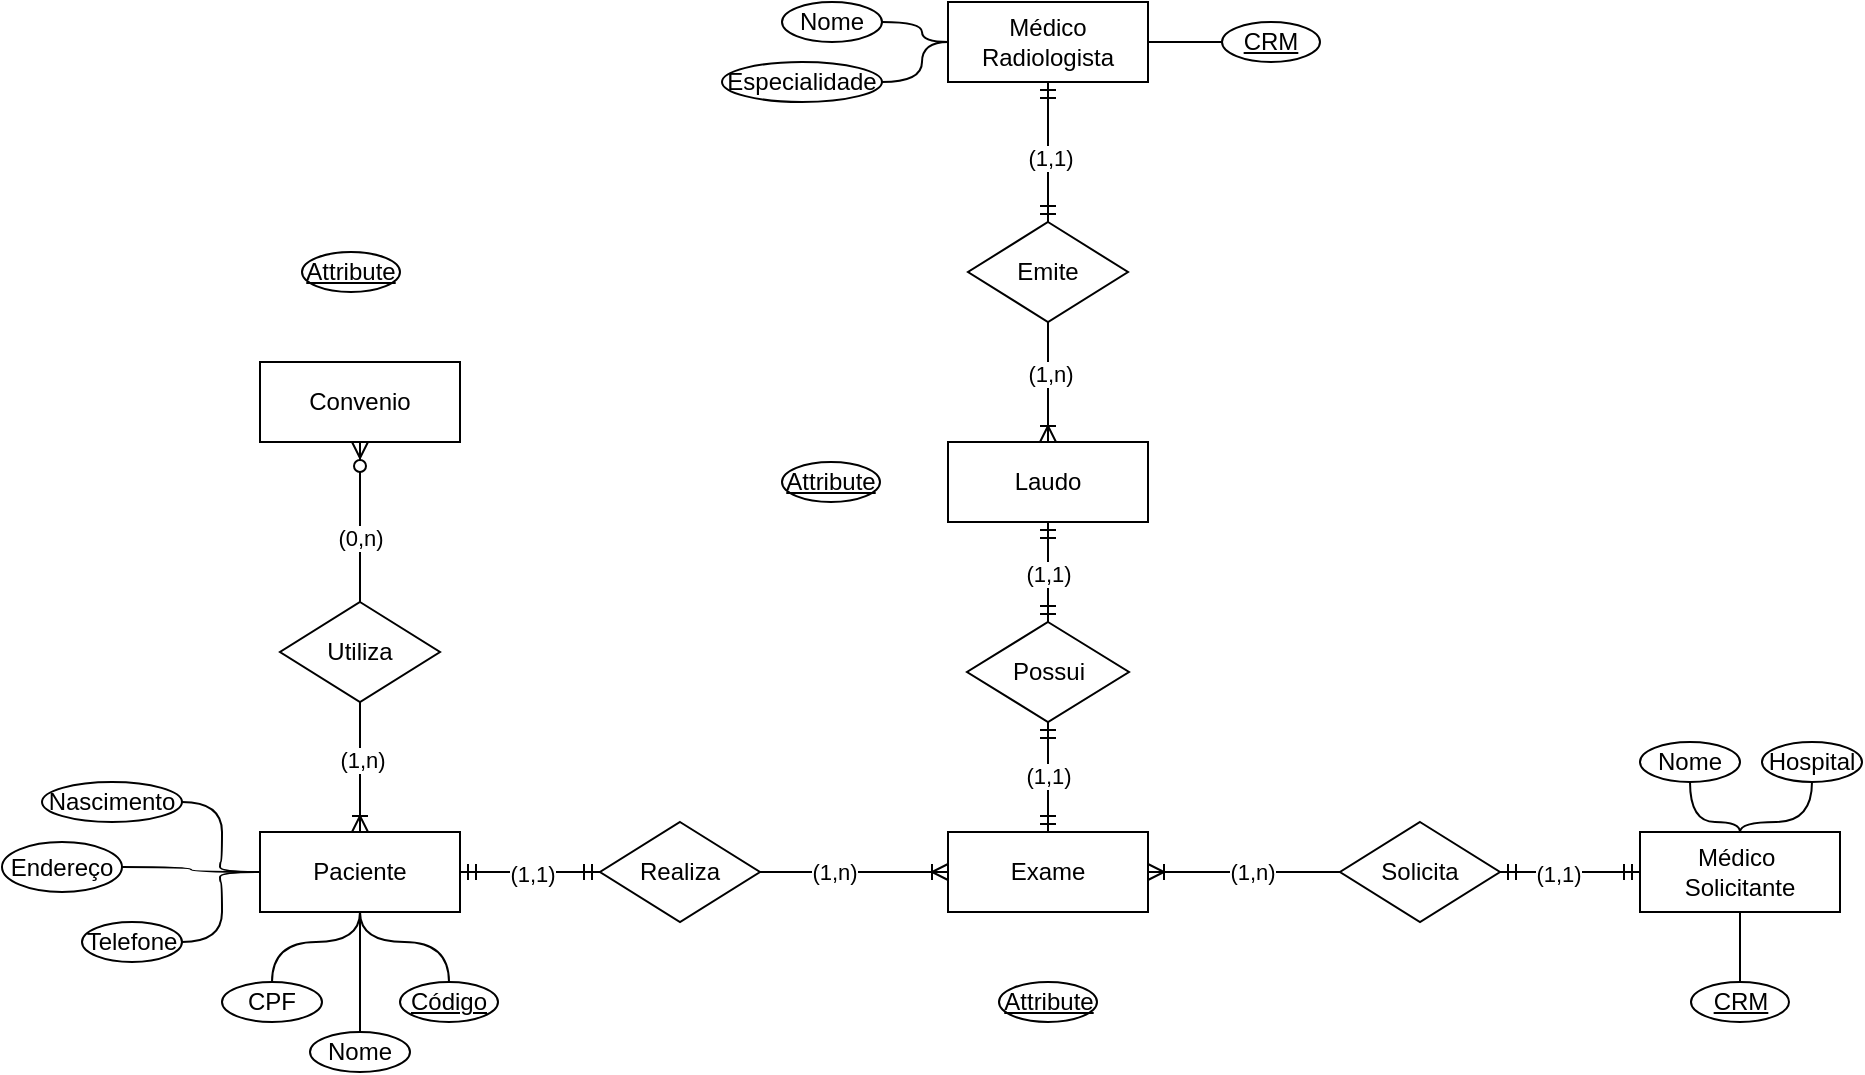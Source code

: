 <mxfile version="28.2.5">
  <diagram name="Página-1" id="9XiEAYyIDjaYyXeT1-S3">
    <mxGraphModel dx="2031" dy="661" grid="1" gridSize="10" guides="1" tooltips="1" connect="1" arrows="1" fold="1" page="1" pageScale="1" pageWidth="827" pageHeight="1169" math="0" shadow="0">
      <root>
        <mxCell id="0" />
        <mxCell id="1" parent="0" />
        <mxCell id="WVUqpbFxp66bCRPRu-xf-1" value="Paciente" style="whiteSpace=wrap;html=1;align=center;" parent="1" vertex="1">
          <mxGeometry x="-81" y="465" width="100" height="40" as="geometry" />
        </mxCell>
        <mxCell id="WVUqpbFxp66bCRPRu-xf-2" value="Médico&amp;nbsp;&lt;div&gt;Solicitante&lt;/div&gt;" style="whiteSpace=wrap;html=1;align=center;" parent="1" vertex="1">
          <mxGeometry x="609" y="465" width="100" height="40" as="geometry" />
        </mxCell>
        <mxCell id="WVUqpbFxp66bCRPRu-xf-3" value="Médico Radiologista" style="whiteSpace=wrap;html=1;align=center;" parent="1" vertex="1">
          <mxGeometry x="263" y="50" width="100" height="40" as="geometry" />
        </mxCell>
        <mxCell id="WVUqpbFxp66bCRPRu-xf-4" value="Exame" style="whiteSpace=wrap;html=1;align=center;" parent="1" vertex="1">
          <mxGeometry x="263" y="465" width="100" height="40" as="geometry" />
        </mxCell>
        <mxCell id="WVUqpbFxp66bCRPRu-xf-5" value="Convenio" style="whiteSpace=wrap;html=1;align=center;" parent="1" vertex="1">
          <mxGeometry x="-81" y="230" width="100" height="40" as="geometry" />
        </mxCell>
        <mxCell id="WVUqpbFxp66bCRPRu-xf-6" value="Laudo" style="whiteSpace=wrap;html=1;align=center;" parent="1" vertex="1">
          <mxGeometry x="263" y="270" width="100" height="40" as="geometry" />
        </mxCell>
        <mxCell id="WVUqpbFxp66bCRPRu-xf-8" value="Realiza" style="shape=rhombus;perimeter=rhombusPerimeter;whiteSpace=wrap;html=1;align=center;" parent="1" vertex="1">
          <mxGeometry x="89" y="460" width="80" height="50" as="geometry" />
        </mxCell>
        <mxCell id="Y5SOhLk5kEH37UTc9Dix-1" value="" style="edgeStyle=entityRelationEdgeStyle;fontSize=12;html=1;endArrow=ERoneToMany;rounded=0;entryX=0;entryY=0.5;entryDx=0;entryDy=0;exitX=1;exitY=0.5;exitDx=0;exitDy=0;" edge="1" parent="1" source="WVUqpbFxp66bCRPRu-xf-8" target="WVUqpbFxp66bCRPRu-xf-4">
          <mxGeometry width="100" height="100" relative="1" as="geometry">
            <mxPoint x="259" y="775" as="sourcePoint" />
            <mxPoint x="359" y="675" as="targetPoint" />
          </mxGeometry>
        </mxCell>
        <mxCell id="Y5SOhLk5kEH37UTc9Dix-2" value="(1,n)" style="edgeLabel;html=1;align=center;verticalAlign=middle;resizable=0;points=[];" vertex="1" connectable="0" parent="Y5SOhLk5kEH37UTc9Dix-1">
          <mxGeometry x="-0.22" y="-3" relative="1" as="geometry">
            <mxPoint y="-3" as="offset" />
          </mxGeometry>
        </mxCell>
        <mxCell id="Y5SOhLk5kEH37UTc9Dix-3" value="" style="edgeStyle=entityRelationEdgeStyle;fontSize=12;html=1;endArrow=ERmandOne;startArrow=ERmandOne;rounded=0;entryX=0;entryY=0.5;entryDx=0;entryDy=0;exitX=1;exitY=0.5;exitDx=0;exitDy=0;" edge="1" parent="1" source="WVUqpbFxp66bCRPRu-xf-1" target="WVUqpbFxp66bCRPRu-xf-8">
          <mxGeometry width="100" height="100" relative="1" as="geometry">
            <mxPoint x="259" y="775" as="sourcePoint" />
            <mxPoint x="359" y="675" as="targetPoint" />
          </mxGeometry>
        </mxCell>
        <mxCell id="Y5SOhLk5kEH37UTc9Dix-4" value="(1,1)" style="edgeLabel;html=1;align=center;verticalAlign=middle;resizable=0;points=[];" vertex="1" connectable="0" parent="Y5SOhLk5kEH37UTc9Dix-3">
          <mxGeometry x="0.015" y="-1" relative="1" as="geometry">
            <mxPoint as="offset" />
          </mxGeometry>
        </mxCell>
        <mxCell id="Y5SOhLk5kEH37UTc9Dix-5" value="Solicita" style="shape=rhombus;perimeter=rhombusPerimeter;whiteSpace=wrap;html=1;align=center;" vertex="1" parent="1">
          <mxGeometry x="459" y="460" width="80" height="50" as="geometry" />
        </mxCell>
        <mxCell id="Y5SOhLk5kEH37UTc9Dix-6" value="" style="edgeStyle=entityRelationEdgeStyle;fontSize=12;html=1;endArrow=ERoneToMany;rounded=0;entryX=1;entryY=0.5;entryDx=0;entryDy=0;exitX=0;exitY=0.5;exitDx=0;exitDy=0;" edge="1" parent="1" source="Y5SOhLk5kEH37UTc9Dix-5" target="WVUqpbFxp66bCRPRu-xf-4">
          <mxGeometry width="100" height="100" relative="1" as="geometry">
            <mxPoint x="259" y="775" as="sourcePoint" />
            <mxPoint x="359" y="675" as="targetPoint" />
          </mxGeometry>
        </mxCell>
        <mxCell id="Y5SOhLk5kEH37UTc9Dix-7" value="(1,n)" style="edgeLabel;html=1;align=center;verticalAlign=middle;resizable=0;points=[];" vertex="1" connectable="0" parent="Y5SOhLk5kEH37UTc9Dix-6">
          <mxGeometry x="-0.076" relative="1" as="geometry">
            <mxPoint as="offset" />
          </mxGeometry>
        </mxCell>
        <mxCell id="Y5SOhLk5kEH37UTc9Dix-8" value="" style="edgeStyle=entityRelationEdgeStyle;fontSize=12;html=1;endArrow=ERmandOne;startArrow=ERmandOne;rounded=0;entryX=0;entryY=0.5;entryDx=0;entryDy=0;exitX=1;exitY=0.5;exitDx=0;exitDy=0;" edge="1" parent="1" source="Y5SOhLk5kEH37UTc9Dix-5" target="WVUqpbFxp66bCRPRu-xf-2">
          <mxGeometry width="100" height="100" relative="1" as="geometry">
            <mxPoint x="259" y="775" as="sourcePoint" />
            <mxPoint x="359" y="675" as="targetPoint" />
          </mxGeometry>
        </mxCell>
        <mxCell id="Y5SOhLk5kEH37UTc9Dix-9" value="(1,1)" style="edgeLabel;html=1;align=center;verticalAlign=middle;resizable=0;points=[];" vertex="1" connectable="0" parent="Y5SOhLk5kEH37UTc9Dix-8">
          <mxGeometry x="-0.18" y="-1" relative="1" as="geometry">
            <mxPoint as="offset" />
          </mxGeometry>
        </mxCell>
        <mxCell id="Y5SOhLk5kEH37UTc9Dix-10" value="Possui" style="shape=rhombus;perimeter=rhombusPerimeter;whiteSpace=wrap;html=1;align=center;" vertex="1" parent="1">
          <mxGeometry x="272.5" y="360" width="81" height="50" as="geometry" />
        </mxCell>
        <mxCell id="Y5SOhLk5kEH37UTc9Dix-11" value="" style="edgeStyle=orthogonalEdgeStyle;fontSize=12;html=1;endArrow=ERmandOne;startArrow=ERmandOne;rounded=0;entryX=0.5;entryY=1;entryDx=0;entryDy=0;exitX=0.5;exitY=0;exitDx=0;exitDy=0;curved=1;" edge="1" parent="1" source="Y5SOhLk5kEH37UTc9Dix-10" target="WVUqpbFxp66bCRPRu-xf-6">
          <mxGeometry width="100" height="100" relative="1" as="geometry">
            <mxPoint x="259" y="330" as="sourcePoint" />
            <mxPoint x="359" y="230" as="targetPoint" />
          </mxGeometry>
        </mxCell>
        <mxCell id="Y5SOhLk5kEH37UTc9Dix-12" value="(1,1)" style="edgeLabel;html=1;align=center;verticalAlign=middle;resizable=0;points=[];" vertex="1" connectable="0" parent="Y5SOhLk5kEH37UTc9Dix-11">
          <mxGeometry x="0.139" relative="1" as="geometry">
            <mxPoint y="4" as="offset" />
          </mxGeometry>
        </mxCell>
        <mxCell id="Y5SOhLk5kEH37UTc9Dix-13" value="" style="edgeStyle=orthogonalEdgeStyle;fontSize=12;html=1;endArrow=ERmandOne;startArrow=ERmandOne;rounded=0;entryX=0.5;entryY=0;entryDx=0;entryDy=0;exitX=0.5;exitY=1;exitDx=0;exitDy=0;curved=1;" edge="1" parent="1" source="Y5SOhLk5kEH37UTc9Dix-10" target="WVUqpbFxp66bCRPRu-xf-4">
          <mxGeometry width="100" height="100" relative="1" as="geometry">
            <mxPoint x="259" y="330" as="sourcePoint" />
            <mxPoint x="359" y="230" as="targetPoint" />
          </mxGeometry>
        </mxCell>
        <mxCell id="Y5SOhLk5kEH37UTc9Dix-15" value="(1,1)" style="edgeLabel;html=1;align=center;verticalAlign=middle;resizable=0;points=[];" vertex="1" connectable="0" parent="Y5SOhLk5kEH37UTc9Dix-13">
          <mxGeometry x="-0.016" y="3" relative="1" as="geometry">
            <mxPoint x="-3" as="offset" />
          </mxGeometry>
        </mxCell>
        <mxCell id="Y5SOhLk5kEH37UTc9Dix-16" value="Emite" style="shape=rhombus;perimeter=rhombusPerimeter;whiteSpace=wrap;html=1;align=center;" vertex="1" parent="1">
          <mxGeometry x="273" y="160" width="80" height="50" as="geometry" />
        </mxCell>
        <mxCell id="Y5SOhLk5kEH37UTc9Dix-17" value="" style="edgeStyle=orthogonalEdgeStyle;fontSize=12;html=1;endArrow=ERmandOne;startArrow=ERmandOne;rounded=0;curved=1;entryX=0.5;entryY=1;entryDx=0;entryDy=0;exitX=0.5;exitY=0;exitDx=0;exitDy=0;" edge="1" parent="1" source="Y5SOhLk5kEH37UTc9Dix-16" target="WVUqpbFxp66bCRPRu-xf-3">
          <mxGeometry width="100" height="100" relative="1" as="geometry">
            <mxPoint x="259" y="330" as="sourcePoint" />
            <mxPoint x="359" y="230" as="targetPoint" />
          </mxGeometry>
        </mxCell>
        <mxCell id="Y5SOhLk5kEH37UTc9Dix-18" value="(1,1)" style="edgeLabel;html=1;align=center;verticalAlign=middle;resizable=0;points=[];" vertex="1" connectable="0" parent="Y5SOhLk5kEH37UTc9Dix-17">
          <mxGeometry x="-0.074" y="-1" relative="1" as="geometry">
            <mxPoint as="offset" />
          </mxGeometry>
        </mxCell>
        <mxCell id="Y5SOhLk5kEH37UTc9Dix-19" value="" style="edgeStyle=orthogonalEdgeStyle;fontSize=12;html=1;endArrow=ERoneToMany;rounded=0;curved=1;entryX=0.5;entryY=0;entryDx=0;entryDy=0;exitX=0.5;exitY=1;exitDx=0;exitDy=0;" edge="1" parent="1" source="Y5SOhLk5kEH37UTc9Dix-16" target="WVUqpbFxp66bCRPRu-xf-6">
          <mxGeometry width="100" height="100" relative="1" as="geometry">
            <mxPoint x="259" y="330" as="sourcePoint" />
            <mxPoint x="359" y="230" as="targetPoint" />
          </mxGeometry>
        </mxCell>
        <mxCell id="Y5SOhLk5kEH37UTc9Dix-21" value="(1,n)" style="edgeLabel;html=1;align=center;verticalAlign=middle;resizable=0;points=[];" vertex="1" connectable="0" parent="Y5SOhLk5kEH37UTc9Dix-19">
          <mxGeometry x="-0.126" y="1" relative="1" as="geometry">
            <mxPoint as="offset" />
          </mxGeometry>
        </mxCell>
        <mxCell id="Y5SOhLk5kEH37UTc9Dix-22" value="Utiliza" style="shape=rhombus;perimeter=rhombusPerimeter;whiteSpace=wrap;html=1;align=center;" vertex="1" parent="1">
          <mxGeometry x="-71" y="350" width="80" height="50" as="geometry" />
        </mxCell>
        <mxCell id="Y5SOhLk5kEH37UTc9Dix-25" value="" style="edgeStyle=orthogonalEdgeStyle;fontSize=12;html=1;endArrow=ERoneToMany;rounded=0;entryX=0.5;entryY=0;entryDx=0;entryDy=0;exitX=0.5;exitY=1;exitDx=0;exitDy=0;curved=1;" edge="1" parent="1" source="Y5SOhLk5kEH37UTc9Dix-22" target="WVUqpbFxp66bCRPRu-xf-1">
          <mxGeometry width="100" height="100" relative="1" as="geometry">
            <mxPoint x="259" y="440" as="sourcePoint" />
            <mxPoint x="359" y="340" as="targetPoint" />
          </mxGeometry>
        </mxCell>
        <mxCell id="Y5SOhLk5kEH37UTc9Dix-30" value="(1,n)" style="edgeLabel;html=1;align=center;verticalAlign=middle;resizable=0;points=[];" vertex="1" connectable="0" parent="Y5SOhLk5kEH37UTc9Dix-25">
          <mxGeometry x="-0.128" y="1" relative="1" as="geometry">
            <mxPoint as="offset" />
          </mxGeometry>
        </mxCell>
        <mxCell id="Y5SOhLk5kEH37UTc9Dix-28" value="" style="edgeStyle=orthogonalEdgeStyle;fontSize=12;html=1;endArrow=ERzeroToMany;endFill=1;rounded=0;entryX=0.5;entryY=1;entryDx=0;entryDy=0;exitX=0.5;exitY=0;exitDx=0;exitDy=0;curved=1;" edge="1" parent="1" source="Y5SOhLk5kEH37UTc9Dix-22" target="WVUqpbFxp66bCRPRu-xf-5">
          <mxGeometry width="100" height="100" relative="1" as="geometry">
            <mxPoint x="260" y="380" as="sourcePoint" />
            <mxPoint x="360" y="280" as="targetPoint" />
          </mxGeometry>
        </mxCell>
        <mxCell id="Y5SOhLk5kEH37UTc9Dix-29" value="(0,n)" style="edgeLabel;html=1;align=center;verticalAlign=middle;resizable=0;points=[];" vertex="1" connectable="0" parent="Y5SOhLk5kEH37UTc9Dix-28">
          <mxGeometry x="-0.183" relative="1" as="geometry">
            <mxPoint as="offset" />
          </mxGeometry>
        </mxCell>
        <mxCell id="Y5SOhLk5kEH37UTc9Dix-45" style="edgeStyle=orthogonalEdgeStyle;shape=connector;rounded=0;orthogonalLoop=1;jettySize=auto;html=1;entryX=0.5;entryY=1;entryDx=0;entryDy=0;strokeColor=default;align=center;verticalAlign=middle;fontFamily=Helvetica;fontSize=11;fontColor=default;labelBackgroundColor=default;endArrow=none;endFill=0;curved=1;" edge="1" parent="1" source="Y5SOhLk5kEH37UTc9Dix-31" target="WVUqpbFxp66bCRPRu-xf-1">
          <mxGeometry relative="1" as="geometry" />
        </mxCell>
        <mxCell id="Y5SOhLk5kEH37UTc9Dix-31" value="Código" style="ellipse;whiteSpace=wrap;html=1;align=center;fontStyle=4;" vertex="1" parent="1">
          <mxGeometry x="-11" y="540" width="49" height="20" as="geometry" />
        </mxCell>
        <mxCell id="Y5SOhLk5kEH37UTc9Dix-32" value="Attribute" style="ellipse;whiteSpace=wrap;html=1;align=center;fontStyle=4;" vertex="1" parent="1">
          <mxGeometry x="-60" y="175" width="49" height="20" as="geometry" />
        </mxCell>
        <mxCell id="Y5SOhLk5kEH37UTc9Dix-69" style="edgeStyle=orthogonalEdgeStyle;shape=connector;curved=1;rounded=0;orthogonalLoop=1;jettySize=auto;html=1;entryX=1;entryY=0.5;entryDx=0;entryDy=0;strokeColor=default;align=center;verticalAlign=middle;fontFamily=Helvetica;fontSize=11;fontColor=default;labelBackgroundColor=default;endArrow=none;endFill=0;" edge="1" parent="1" source="Y5SOhLk5kEH37UTc9Dix-33" target="WVUqpbFxp66bCRPRu-xf-3">
          <mxGeometry relative="1" as="geometry" />
        </mxCell>
        <mxCell id="Y5SOhLk5kEH37UTc9Dix-33" value="CRM" style="ellipse;whiteSpace=wrap;html=1;align=center;fontStyle=4;" vertex="1" parent="1">
          <mxGeometry x="400" y="60" width="49" height="20" as="geometry" />
        </mxCell>
        <mxCell id="Y5SOhLk5kEH37UTc9Dix-34" value="Attribute" style="ellipse;whiteSpace=wrap;html=1;align=center;fontStyle=4;" vertex="1" parent="1">
          <mxGeometry x="180" y="280" width="49" height="20" as="geometry" />
        </mxCell>
        <mxCell id="Y5SOhLk5kEH37UTc9Dix-35" value="Attribute" style="ellipse;whiteSpace=wrap;html=1;align=center;fontStyle=4;" vertex="1" parent="1">
          <mxGeometry x="288.5" y="540" width="49" height="20" as="geometry" />
        </mxCell>
        <mxCell id="Y5SOhLk5kEH37UTc9Dix-57" style="edgeStyle=orthogonalEdgeStyle;shape=connector;curved=1;rounded=0;orthogonalLoop=1;jettySize=auto;html=1;entryX=0.5;entryY=1;entryDx=0;entryDy=0;strokeColor=default;align=center;verticalAlign=middle;fontFamily=Helvetica;fontSize=11;fontColor=default;labelBackgroundColor=default;endArrow=none;endFill=0;" edge="1" parent="1" source="Y5SOhLk5kEH37UTc9Dix-36" target="WVUqpbFxp66bCRPRu-xf-2">
          <mxGeometry relative="1" as="geometry" />
        </mxCell>
        <mxCell id="Y5SOhLk5kEH37UTc9Dix-36" value="CRM" style="ellipse;whiteSpace=wrap;html=1;align=center;fontStyle=4;" vertex="1" parent="1">
          <mxGeometry x="634.5" y="540" width="49" height="20" as="geometry" />
        </mxCell>
        <mxCell id="Y5SOhLk5kEH37UTc9Dix-56" style="edgeStyle=orthogonalEdgeStyle;shape=connector;curved=1;rounded=0;orthogonalLoop=1;jettySize=auto;html=1;entryX=0;entryY=0.5;entryDx=0;entryDy=0;strokeColor=default;align=center;verticalAlign=middle;fontFamily=Helvetica;fontSize=11;fontColor=default;labelBackgroundColor=default;endArrow=none;endFill=0;" edge="1" parent="1" source="Y5SOhLk5kEH37UTc9Dix-37" target="WVUqpbFxp66bCRPRu-xf-1">
          <mxGeometry relative="1" as="geometry" />
        </mxCell>
        <mxCell id="Y5SOhLk5kEH37UTc9Dix-37" value="Nascimento" style="ellipse;whiteSpace=wrap;html=1;align=center;" vertex="1" parent="1">
          <mxGeometry x="-190" y="440" width="70" height="20" as="geometry" />
        </mxCell>
        <mxCell id="Y5SOhLk5kEH37UTc9Dix-55" style="edgeStyle=orthogonalEdgeStyle;shape=connector;curved=1;rounded=0;orthogonalLoop=1;jettySize=auto;html=1;entryX=0;entryY=0.5;entryDx=0;entryDy=0;strokeColor=default;align=center;verticalAlign=middle;fontFamily=Helvetica;fontSize=11;fontColor=default;labelBackgroundColor=default;endArrow=none;endFill=0;" edge="1" parent="1" source="Y5SOhLk5kEH37UTc9Dix-42" target="WVUqpbFxp66bCRPRu-xf-1">
          <mxGeometry relative="1" as="geometry" />
        </mxCell>
        <mxCell id="Y5SOhLk5kEH37UTc9Dix-42" value="Telefone" style="ellipse;whiteSpace=wrap;html=1;align=center;" vertex="1" parent="1">
          <mxGeometry x="-170" y="510" width="50" height="20" as="geometry" />
        </mxCell>
        <mxCell id="Y5SOhLk5kEH37UTc9Dix-47" value="" style="edgeStyle=orthogonalEdgeStyle;shape=connector;rounded=0;orthogonalLoop=1;jettySize=auto;html=1;strokeColor=default;align=center;verticalAlign=middle;fontFamily=Helvetica;fontSize=11;fontColor=default;labelBackgroundColor=default;endArrow=none;endFill=0;curved=1;" edge="1" parent="1" source="Y5SOhLk5kEH37UTc9Dix-46" target="WVUqpbFxp66bCRPRu-xf-1">
          <mxGeometry relative="1" as="geometry" />
        </mxCell>
        <mxCell id="Y5SOhLk5kEH37UTc9Dix-46" value="CPF" style="ellipse;whiteSpace=wrap;html=1;align=center;" vertex="1" parent="1">
          <mxGeometry x="-100" y="540" width="50" height="20" as="geometry" />
        </mxCell>
        <mxCell id="Y5SOhLk5kEH37UTc9Dix-52" style="edgeStyle=orthogonalEdgeStyle;shape=connector;curved=1;rounded=0;orthogonalLoop=1;jettySize=auto;html=1;entryX=0.5;entryY=1;entryDx=0;entryDy=0;strokeColor=default;align=center;verticalAlign=middle;fontFamily=Helvetica;fontSize=11;fontColor=default;labelBackgroundColor=default;endArrow=none;endFill=0;" edge="1" parent="1" source="Y5SOhLk5kEH37UTc9Dix-51" target="WVUqpbFxp66bCRPRu-xf-1">
          <mxGeometry relative="1" as="geometry" />
        </mxCell>
        <mxCell id="Y5SOhLk5kEH37UTc9Dix-51" value="Nome" style="ellipse;whiteSpace=wrap;html=1;align=center;" vertex="1" parent="1">
          <mxGeometry x="-56" y="565" width="50" height="20" as="geometry" />
        </mxCell>
        <mxCell id="Y5SOhLk5kEH37UTc9Dix-54" style="edgeStyle=orthogonalEdgeStyle;shape=connector;curved=1;rounded=0;orthogonalLoop=1;jettySize=auto;html=1;entryX=0;entryY=0.5;entryDx=0;entryDy=0;strokeColor=default;align=center;verticalAlign=middle;fontFamily=Helvetica;fontSize=11;fontColor=default;labelBackgroundColor=default;endArrow=none;endFill=0;" edge="1" parent="1" source="Y5SOhLk5kEH37UTc9Dix-53" target="WVUqpbFxp66bCRPRu-xf-1">
          <mxGeometry relative="1" as="geometry" />
        </mxCell>
        <mxCell id="Y5SOhLk5kEH37UTc9Dix-53" value="Endereço" style="ellipse;whiteSpace=wrap;html=1;align=center;" vertex="1" parent="1">
          <mxGeometry x="-210" y="470" width="60" height="25" as="geometry" />
        </mxCell>
        <mxCell id="Y5SOhLk5kEH37UTc9Dix-59" style="edgeStyle=orthogonalEdgeStyle;shape=connector;curved=1;rounded=0;orthogonalLoop=1;jettySize=auto;html=1;entryX=0.5;entryY=0;entryDx=0;entryDy=0;strokeColor=default;align=center;verticalAlign=middle;fontFamily=Helvetica;fontSize=11;fontColor=default;labelBackgroundColor=default;endArrow=none;endFill=0;" edge="1" parent="1" source="Y5SOhLk5kEH37UTc9Dix-58" target="WVUqpbFxp66bCRPRu-xf-2">
          <mxGeometry relative="1" as="geometry" />
        </mxCell>
        <mxCell id="Y5SOhLk5kEH37UTc9Dix-58" value="Nome" style="ellipse;whiteSpace=wrap;html=1;align=center;" vertex="1" parent="1">
          <mxGeometry x="609" y="420" width="50" height="20" as="geometry" />
        </mxCell>
        <mxCell id="Y5SOhLk5kEH37UTc9Dix-62" style="edgeStyle=orthogonalEdgeStyle;shape=connector;curved=1;rounded=0;orthogonalLoop=1;jettySize=auto;html=1;entryX=0.5;entryY=0;entryDx=0;entryDy=0;strokeColor=default;align=center;verticalAlign=middle;fontFamily=Helvetica;fontSize=11;fontColor=default;labelBackgroundColor=default;endArrow=none;endFill=0;" edge="1" parent="1" source="Y5SOhLk5kEH37UTc9Dix-61" target="WVUqpbFxp66bCRPRu-xf-2">
          <mxGeometry relative="1" as="geometry" />
        </mxCell>
        <mxCell id="Y5SOhLk5kEH37UTc9Dix-61" value="Hospital" style="ellipse;whiteSpace=wrap;html=1;align=center;" vertex="1" parent="1">
          <mxGeometry x="670" y="420" width="50" height="20" as="geometry" />
        </mxCell>
        <mxCell id="Y5SOhLk5kEH37UTc9Dix-67" style="edgeStyle=orthogonalEdgeStyle;shape=connector;curved=1;rounded=0;orthogonalLoop=1;jettySize=auto;html=1;entryX=0;entryY=0.5;entryDx=0;entryDy=0;strokeColor=default;align=center;verticalAlign=middle;fontFamily=Helvetica;fontSize=11;fontColor=default;labelBackgroundColor=default;endArrow=none;endFill=0;" edge="1" parent="1" source="Y5SOhLk5kEH37UTc9Dix-63" target="WVUqpbFxp66bCRPRu-xf-3">
          <mxGeometry relative="1" as="geometry" />
        </mxCell>
        <mxCell id="Y5SOhLk5kEH37UTc9Dix-63" value="Especialidade" style="ellipse;whiteSpace=wrap;html=1;align=center;" vertex="1" parent="1">
          <mxGeometry x="150" y="80" width="80" height="20" as="geometry" />
        </mxCell>
        <mxCell id="Y5SOhLk5kEH37UTc9Dix-68" style="edgeStyle=orthogonalEdgeStyle;shape=connector;curved=1;rounded=0;orthogonalLoop=1;jettySize=auto;html=1;entryX=0;entryY=0.5;entryDx=0;entryDy=0;strokeColor=default;align=center;verticalAlign=middle;fontFamily=Helvetica;fontSize=11;fontColor=default;labelBackgroundColor=default;endArrow=none;endFill=0;" edge="1" parent="1" source="Y5SOhLk5kEH37UTc9Dix-64" target="WVUqpbFxp66bCRPRu-xf-3">
          <mxGeometry relative="1" as="geometry" />
        </mxCell>
        <mxCell id="Y5SOhLk5kEH37UTc9Dix-64" value="Nome" style="ellipse;whiteSpace=wrap;html=1;align=center;" vertex="1" parent="1">
          <mxGeometry x="180" y="50" width="50" height="20" as="geometry" />
        </mxCell>
      </root>
    </mxGraphModel>
  </diagram>
</mxfile>
